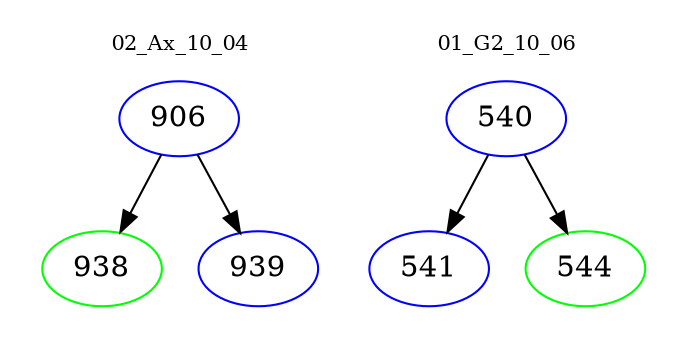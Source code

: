 digraph{
subgraph cluster_0 {
color = white
label = "02_Ax_10_04";
fontsize=10;
T0_906 [label="906", color="blue"]
T0_906 -> T0_938 [color="black"]
T0_938 [label="938", color="green"]
T0_906 -> T0_939 [color="black"]
T0_939 [label="939", color="blue"]
}
subgraph cluster_1 {
color = white
label = "01_G2_10_06";
fontsize=10;
T1_540 [label="540", color="blue"]
T1_540 -> T1_541 [color="black"]
T1_541 [label="541", color="blue"]
T1_540 -> T1_544 [color="black"]
T1_544 [label="544", color="green"]
}
}
